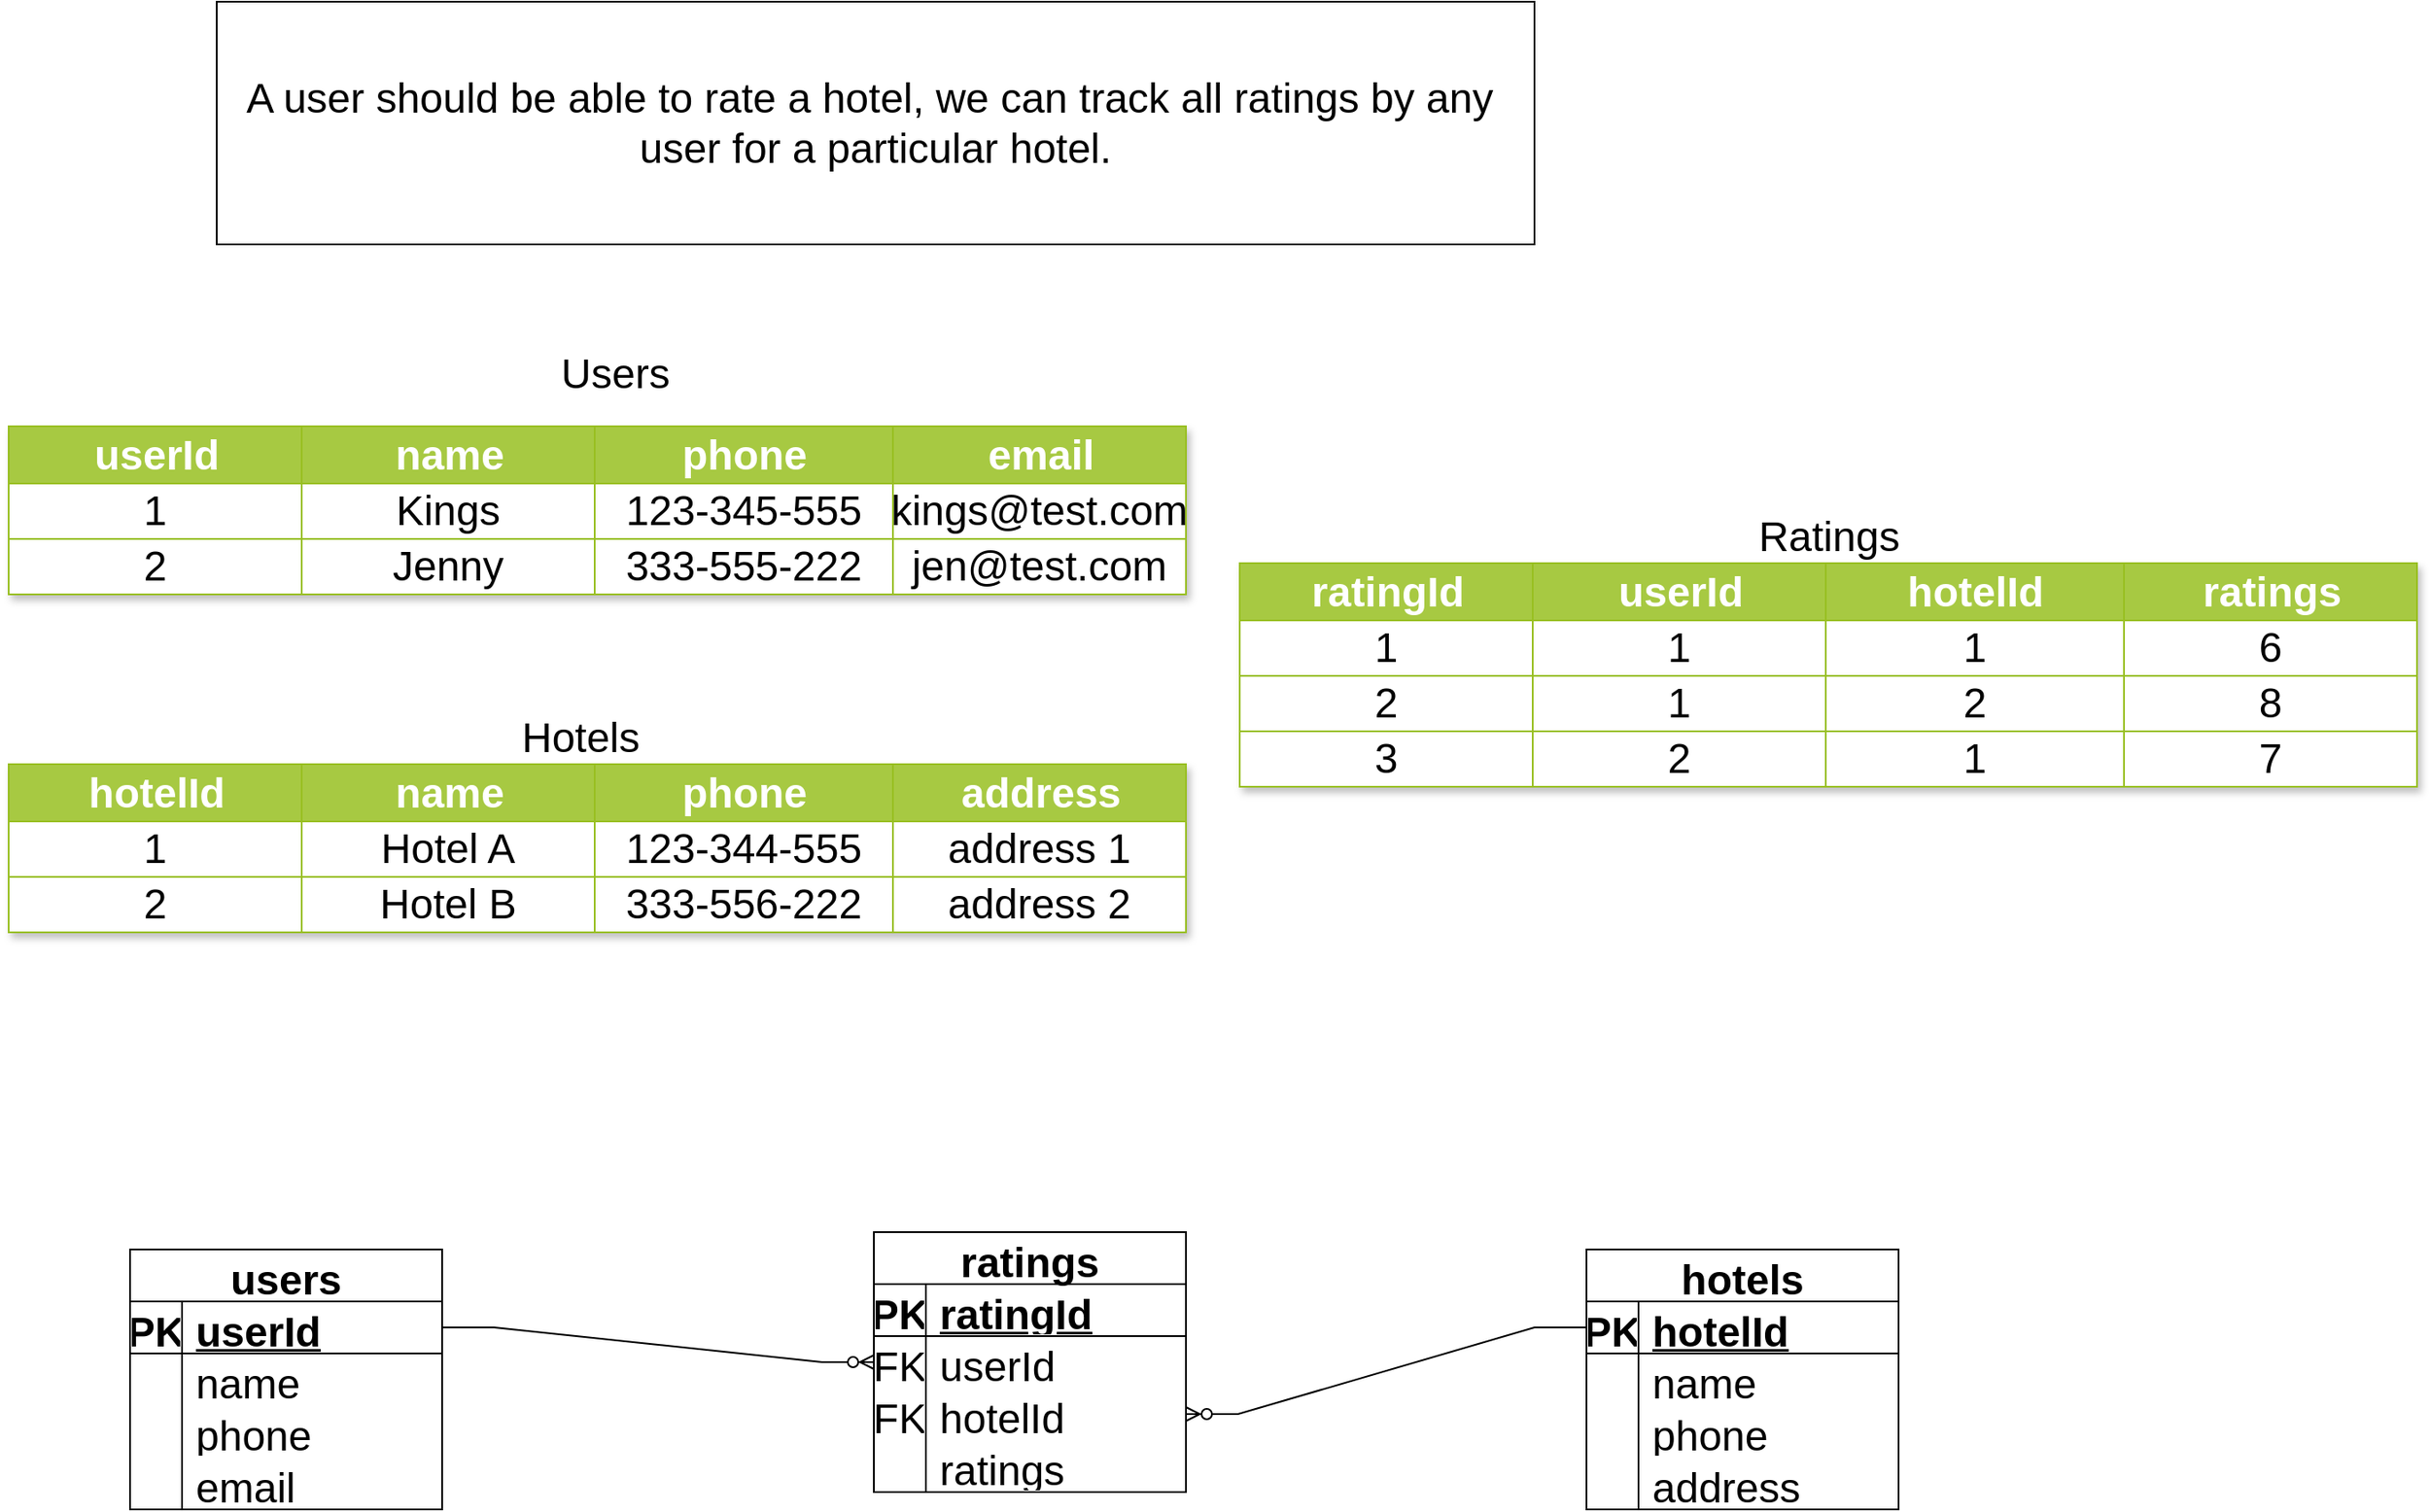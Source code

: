 <mxfile version="20.5.3" type="github"><diagram id="t8dfXJ8BpF-kWlvafrcZ" name="Page-1"><mxGraphModel dx="1392" dy="732" grid="1" gridSize="10" guides="1" tooltips="1" connect="1" arrows="1" fold="1" page="1" pageScale="1" pageWidth="1169" pageHeight="827" math="0" shadow="0"><root><mxCell id="0"/><mxCell id="1" parent="0"/><mxCell id="gDm5QtS17KS8WEIHHFwj-182" value="&lt;div&gt;A user should be able to rate a hotel, we can track all ratings by any&amp;nbsp;&lt;/div&gt;&lt;div&gt;user for a particular hotel.&lt;/div&gt;" style="rounded=0;whiteSpace=wrap;html=1;fontSize=24;" vertex="1" parent="1"><mxGeometry x="240" y="40" width="760" height="140" as="geometry"/></mxCell><mxCell id="gDm5QtS17KS8WEIHHFwj-183" value="Assets" style="childLayout=tableLayout;recursiveResize=0;strokeColor=#98bf21;fillColor=#A7C942;shadow=1;fontSize=24;" vertex="1" parent="1"><mxGeometry x="120" y="285" width="679" height="97" as="geometry"/></mxCell><mxCell id="gDm5QtS17KS8WEIHHFwj-184" style="shape=tableRow;horizontal=0;startSize=0;swimlaneHead=0;swimlaneBody=0;top=0;left=0;bottom=0;right=0;dropTarget=0;collapsible=0;recursiveResize=0;expand=0;fontStyle=0;strokeColor=inherit;fillColor=#ffffff;fontSize=24;" vertex="1" parent="gDm5QtS17KS8WEIHHFwj-183"><mxGeometry width="679" height="33" as="geometry"/></mxCell><mxCell id="gDm5QtS17KS8WEIHHFwj-227" value="userId" style="connectable=0;recursiveResize=0;strokeColor=inherit;fillColor=#A7C942;align=center;fontStyle=1;fontColor=#FFFFFF;html=1;fontSize=24;" vertex="1" parent="gDm5QtS17KS8WEIHHFwj-184"><mxGeometry width="169" height="33" as="geometry"><mxRectangle width="169" height="33" as="alternateBounds"/></mxGeometry></mxCell><mxCell id="gDm5QtS17KS8WEIHHFwj-185" value="name" style="connectable=0;recursiveResize=0;strokeColor=inherit;fillColor=#A7C942;align=center;fontStyle=1;fontColor=#FFFFFF;html=1;fontSize=24;" vertex="1" parent="gDm5QtS17KS8WEIHHFwj-184"><mxGeometry x="169" width="169" height="33" as="geometry"><mxRectangle width="169" height="33" as="alternateBounds"/></mxGeometry></mxCell><mxCell id="gDm5QtS17KS8WEIHHFwj-186" value="phone" style="connectable=0;recursiveResize=0;strokeColor=inherit;fillColor=#A7C942;align=center;fontStyle=1;fontColor=#FFFFFF;html=1;fontSize=24;" vertex="1" parent="gDm5QtS17KS8WEIHHFwj-184"><mxGeometry x="338" width="172" height="33" as="geometry"><mxRectangle width="172" height="33" as="alternateBounds"/></mxGeometry></mxCell><mxCell id="gDm5QtS17KS8WEIHHFwj-187" value="email" style="connectable=0;recursiveResize=0;strokeColor=inherit;fillColor=#A7C942;align=center;fontStyle=1;fontColor=#FFFFFF;html=1;fontSize=24;" vertex="1" parent="gDm5QtS17KS8WEIHHFwj-184"><mxGeometry x="510" width="169" height="33" as="geometry"><mxRectangle width="169" height="33" as="alternateBounds"/></mxGeometry></mxCell><mxCell id="gDm5QtS17KS8WEIHHFwj-188" value="" style="shape=tableRow;horizontal=0;startSize=0;swimlaneHead=0;swimlaneBody=0;top=0;left=0;bottom=0;right=0;dropTarget=0;collapsible=0;recursiveResize=0;expand=0;fontStyle=0;strokeColor=inherit;fillColor=#ffffff;fontSize=24;" vertex="1" parent="gDm5QtS17KS8WEIHHFwj-183"><mxGeometry y="33" width="679" height="32" as="geometry"/></mxCell><mxCell id="gDm5QtS17KS8WEIHHFwj-228" value="1" style="connectable=0;recursiveResize=0;strokeColor=inherit;fillColor=inherit;align=center;whiteSpace=wrap;html=1;fontSize=24;" vertex="1" parent="gDm5QtS17KS8WEIHHFwj-188"><mxGeometry width="169" height="32" as="geometry"><mxRectangle width="169" height="32" as="alternateBounds"/></mxGeometry></mxCell><mxCell id="gDm5QtS17KS8WEIHHFwj-189" value="Kings" style="connectable=0;recursiveResize=0;strokeColor=inherit;fillColor=inherit;align=center;whiteSpace=wrap;html=1;fontSize=24;" vertex="1" parent="gDm5QtS17KS8WEIHHFwj-188"><mxGeometry x="169" width="169" height="32" as="geometry"><mxRectangle width="169" height="32" as="alternateBounds"/></mxGeometry></mxCell><mxCell id="gDm5QtS17KS8WEIHHFwj-190" value="123-345-555" style="connectable=0;recursiveResize=0;strokeColor=inherit;fillColor=inherit;align=center;whiteSpace=wrap;html=1;fontSize=24;" vertex="1" parent="gDm5QtS17KS8WEIHHFwj-188"><mxGeometry x="338" width="172" height="32" as="geometry"><mxRectangle width="172" height="32" as="alternateBounds"/></mxGeometry></mxCell><mxCell id="gDm5QtS17KS8WEIHHFwj-191" value="kings@test.com" style="connectable=0;recursiveResize=0;strokeColor=inherit;fillColor=inherit;align=center;whiteSpace=wrap;html=1;fontSize=24;" vertex="1" parent="gDm5QtS17KS8WEIHHFwj-188"><mxGeometry x="510" width="169" height="32" as="geometry"><mxRectangle width="169" height="32" as="alternateBounds"/></mxGeometry></mxCell><mxCell id="gDm5QtS17KS8WEIHHFwj-229" style="shape=tableRow;horizontal=0;startSize=0;swimlaneHead=0;swimlaneBody=0;top=0;left=0;bottom=0;right=0;dropTarget=0;collapsible=0;recursiveResize=0;expand=0;fontStyle=0;strokeColor=inherit;fillColor=#ffffff;fontSize=24;" vertex="1" parent="gDm5QtS17KS8WEIHHFwj-183"><mxGeometry y="65" width="679" height="32" as="geometry"/></mxCell><mxCell id="gDm5QtS17KS8WEIHHFwj-230" value="2" style="connectable=0;recursiveResize=0;strokeColor=inherit;fillColor=inherit;align=center;whiteSpace=wrap;html=1;fontSize=24;" vertex="1" parent="gDm5QtS17KS8WEIHHFwj-229"><mxGeometry width="169" height="32" as="geometry"><mxRectangle width="169" height="32" as="alternateBounds"/></mxGeometry></mxCell><mxCell id="gDm5QtS17KS8WEIHHFwj-231" value="Jenny" style="connectable=0;recursiveResize=0;strokeColor=inherit;fillColor=inherit;align=center;whiteSpace=wrap;html=1;fontSize=24;" vertex="1" parent="gDm5QtS17KS8WEIHHFwj-229"><mxGeometry x="169" width="169" height="32" as="geometry"><mxRectangle width="169" height="32" as="alternateBounds"/></mxGeometry></mxCell><mxCell id="gDm5QtS17KS8WEIHHFwj-232" value="333-555-222" style="connectable=0;recursiveResize=0;strokeColor=inherit;fillColor=inherit;align=center;whiteSpace=wrap;html=1;fontSize=24;" vertex="1" parent="gDm5QtS17KS8WEIHHFwj-229"><mxGeometry x="338" width="172" height="32" as="geometry"><mxRectangle width="172" height="32" as="alternateBounds"/></mxGeometry></mxCell><mxCell id="gDm5QtS17KS8WEIHHFwj-233" value="jen@test.com" style="connectable=0;recursiveResize=0;strokeColor=inherit;fillColor=inherit;align=center;whiteSpace=wrap;html=1;fontSize=24;" vertex="1" parent="gDm5QtS17KS8WEIHHFwj-229"><mxGeometry x="510" width="169" height="32" as="geometry"><mxRectangle width="169" height="32" as="alternateBounds"/></mxGeometry></mxCell><mxCell id="gDm5QtS17KS8WEIHHFwj-226" value="Users" style="text;html=1;strokeColor=none;fillColor=none;align=center;verticalAlign=middle;whiteSpace=wrap;rounded=0;fontSize=24;" vertex="1" parent="1"><mxGeometry x="440" y="240" width="60" height="30" as="geometry"/></mxCell><mxCell id="gDm5QtS17KS8WEIHHFwj-234" value="Assets" style="childLayout=tableLayout;recursiveResize=0;strokeColor=#98bf21;fillColor=#A7C942;shadow=1;fontSize=24;" vertex="1" parent="1"><mxGeometry x="120" y="480" width="679" height="97" as="geometry"/></mxCell><mxCell id="gDm5QtS17KS8WEIHHFwj-235" style="shape=tableRow;horizontal=0;startSize=0;swimlaneHead=0;swimlaneBody=0;top=0;left=0;bottom=0;right=0;dropTarget=0;collapsible=0;recursiveResize=0;expand=0;fontStyle=0;strokeColor=inherit;fillColor=#ffffff;fontSize=24;" vertex="1" parent="gDm5QtS17KS8WEIHHFwj-234"><mxGeometry width="679" height="33" as="geometry"/></mxCell><mxCell id="gDm5QtS17KS8WEIHHFwj-236" value="hotelId" style="connectable=0;recursiveResize=0;strokeColor=inherit;fillColor=#A7C942;align=center;fontStyle=1;fontColor=#FFFFFF;html=1;fontSize=24;" vertex="1" parent="gDm5QtS17KS8WEIHHFwj-235"><mxGeometry width="169" height="33" as="geometry"><mxRectangle width="169" height="33" as="alternateBounds"/></mxGeometry></mxCell><mxCell id="gDm5QtS17KS8WEIHHFwj-237" value="name" style="connectable=0;recursiveResize=0;strokeColor=inherit;fillColor=#A7C942;align=center;fontStyle=1;fontColor=#FFFFFF;html=1;fontSize=24;" vertex="1" parent="gDm5QtS17KS8WEIHHFwj-235"><mxGeometry x="169" width="169" height="33" as="geometry"><mxRectangle width="169" height="33" as="alternateBounds"/></mxGeometry></mxCell><mxCell id="gDm5QtS17KS8WEIHHFwj-238" value="phone" style="connectable=0;recursiveResize=0;strokeColor=inherit;fillColor=#A7C942;align=center;fontStyle=1;fontColor=#FFFFFF;html=1;fontSize=24;" vertex="1" parent="gDm5QtS17KS8WEIHHFwj-235"><mxGeometry x="338" width="172" height="33" as="geometry"><mxRectangle width="172" height="33" as="alternateBounds"/></mxGeometry></mxCell><mxCell id="gDm5QtS17KS8WEIHHFwj-239" value="address" style="connectable=0;recursiveResize=0;strokeColor=inherit;fillColor=#A7C942;align=center;fontStyle=1;fontColor=#FFFFFF;html=1;fontSize=24;" vertex="1" parent="gDm5QtS17KS8WEIHHFwj-235"><mxGeometry x="510" width="169" height="33" as="geometry"><mxRectangle width="169" height="33" as="alternateBounds"/></mxGeometry></mxCell><mxCell id="gDm5QtS17KS8WEIHHFwj-240" value="" style="shape=tableRow;horizontal=0;startSize=0;swimlaneHead=0;swimlaneBody=0;top=0;left=0;bottom=0;right=0;dropTarget=0;collapsible=0;recursiveResize=0;expand=0;fontStyle=0;strokeColor=inherit;fillColor=#ffffff;fontSize=24;" vertex="1" parent="gDm5QtS17KS8WEIHHFwj-234"><mxGeometry y="33" width="679" height="32" as="geometry"/></mxCell><mxCell id="gDm5QtS17KS8WEIHHFwj-241" value="1" style="connectable=0;recursiveResize=0;strokeColor=inherit;fillColor=inherit;align=center;whiteSpace=wrap;html=1;fontSize=24;" vertex="1" parent="gDm5QtS17KS8WEIHHFwj-240"><mxGeometry width="169" height="32" as="geometry"><mxRectangle width="169" height="32" as="alternateBounds"/></mxGeometry></mxCell><mxCell id="gDm5QtS17KS8WEIHHFwj-242" value="Hotel A" style="connectable=0;recursiveResize=0;strokeColor=inherit;fillColor=inherit;align=center;whiteSpace=wrap;html=1;fontSize=24;" vertex="1" parent="gDm5QtS17KS8WEIHHFwj-240"><mxGeometry x="169" width="169" height="32" as="geometry"><mxRectangle width="169" height="32" as="alternateBounds"/></mxGeometry></mxCell><mxCell id="gDm5QtS17KS8WEIHHFwj-243" value="123-344-555" style="connectable=0;recursiveResize=0;strokeColor=inherit;fillColor=inherit;align=center;whiteSpace=wrap;html=1;fontSize=24;" vertex="1" parent="gDm5QtS17KS8WEIHHFwj-240"><mxGeometry x="338" width="172" height="32" as="geometry"><mxRectangle width="172" height="32" as="alternateBounds"/></mxGeometry></mxCell><mxCell id="gDm5QtS17KS8WEIHHFwj-244" value="address 1" style="connectable=0;recursiveResize=0;strokeColor=inherit;fillColor=inherit;align=center;whiteSpace=wrap;html=1;fontSize=24;" vertex="1" parent="gDm5QtS17KS8WEIHHFwj-240"><mxGeometry x="510" width="169" height="32" as="geometry"><mxRectangle width="169" height="32" as="alternateBounds"/></mxGeometry></mxCell><mxCell id="gDm5QtS17KS8WEIHHFwj-245" style="shape=tableRow;horizontal=0;startSize=0;swimlaneHead=0;swimlaneBody=0;top=0;left=0;bottom=0;right=0;dropTarget=0;collapsible=0;recursiveResize=0;expand=0;fontStyle=0;strokeColor=inherit;fillColor=#ffffff;fontSize=24;" vertex="1" parent="gDm5QtS17KS8WEIHHFwj-234"><mxGeometry y="65" width="679" height="32" as="geometry"/></mxCell><mxCell id="gDm5QtS17KS8WEIHHFwj-246" value="2" style="connectable=0;recursiveResize=0;strokeColor=inherit;fillColor=inherit;align=center;whiteSpace=wrap;html=1;fontSize=24;" vertex="1" parent="gDm5QtS17KS8WEIHHFwj-245"><mxGeometry width="169" height="32" as="geometry"><mxRectangle width="169" height="32" as="alternateBounds"/></mxGeometry></mxCell><mxCell id="gDm5QtS17KS8WEIHHFwj-247" value="Hotel B" style="connectable=0;recursiveResize=0;strokeColor=inherit;fillColor=inherit;align=center;whiteSpace=wrap;html=1;fontSize=24;" vertex="1" parent="gDm5QtS17KS8WEIHHFwj-245"><mxGeometry x="169" width="169" height="32" as="geometry"><mxRectangle width="169" height="32" as="alternateBounds"/></mxGeometry></mxCell><mxCell id="gDm5QtS17KS8WEIHHFwj-248" value="333-556-222" style="connectable=0;recursiveResize=0;strokeColor=inherit;fillColor=inherit;align=center;whiteSpace=wrap;html=1;fontSize=24;" vertex="1" parent="gDm5QtS17KS8WEIHHFwj-245"><mxGeometry x="338" width="172" height="32" as="geometry"><mxRectangle width="172" height="32" as="alternateBounds"/></mxGeometry></mxCell><mxCell id="gDm5QtS17KS8WEIHHFwj-249" value="address 2" style="connectable=0;recursiveResize=0;strokeColor=inherit;fillColor=inherit;align=center;whiteSpace=wrap;html=1;fontSize=24;" vertex="1" parent="gDm5QtS17KS8WEIHHFwj-245"><mxGeometry x="510" width="169" height="32" as="geometry"><mxRectangle width="169" height="32" as="alternateBounds"/></mxGeometry></mxCell><mxCell id="gDm5QtS17KS8WEIHHFwj-250" value="Hotels" style="text;html=1;strokeColor=none;fillColor=none;align=center;verticalAlign=middle;whiteSpace=wrap;rounded=0;fontSize=24;" vertex="1" parent="1"><mxGeometry x="420" y="450" width="60" height="30" as="geometry"/></mxCell><mxCell id="gDm5QtS17KS8WEIHHFwj-251" value="Assets" style="childLayout=tableLayout;recursiveResize=0;strokeColor=#98bf21;fillColor=#A7C942;shadow=1;fontSize=24;" vertex="1" parent="1"><mxGeometry x="830" y="364" width="679" height="129" as="geometry"/></mxCell><mxCell id="gDm5QtS17KS8WEIHHFwj-252" style="shape=tableRow;horizontal=0;startSize=0;swimlaneHead=0;swimlaneBody=0;top=0;left=0;bottom=0;right=0;dropTarget=0;collapsible=0;recursiveResize=0;expand=0;fontStyle=0;strokeColor=inherit;fillColor=#ffffff;fontSize=24;" vertex="1" parent="gDm5QtS17KS8WEIHHFwj-251"><mxGeometry width="679" height="33" as="geometry"/></mxCell><mxCell id="gDm5QtS17KS8WEIHHFwj-253" value="ratingId" style="connectable=0;recursiveResize=0;strokeColor=inherit;fillColor=#A7C942;align=center;fontStyle=1;fontColor=#FFFFFF;html=1;fontSize=24;" vertex="1" parent="gDm5QtS17KS8WEIHHFwj-252"><mxGeometry width="169" height="33" as="geometry"><mxRectangle width="169" height="33" as="alternateBounds"/></mxGeometry></mxCell><mxCell id="gDm5QtS17KS8WEIHHFwj-254" value="userId" style="connectable=0;recursiveResize=0;strokeColor=inherit;fillColor=#A7C942;align=center;fontStyle=1;fontColor=#FFFFFF;html=1;fontSize=24;" vertex="1" parent="gDm5QtS17KS8WEIHHFwj-252"><mxGeometry x="169" width="169" height="33" as="geometry"><mxRectangle width="169" height="33" as="alternateBounds"/></mxGeometry></mxCell><mxCell id="gDm5QtS17KS8WEIHHFwj-255" value="hotelId" style="connectable=0;recursiveResize=0;strokeColor=inherit;fillColor=#A7C942;align=center;fontStyle=1;fontColor=#FFFFFF;html=1;fontSize=24;" vertex="1" parent="gDm5QtS17KS8WEIHHFwj-252"><mxGeometry x="338" width="172" height="33" as="geometry"><mxRectangle width="172" height="33" as="alternateBounds"/></mxGeometry></mxCell><mxCell id="gDm5QtS17KS8WEIHHFwj-256" value="ratings" style="connectable=0;recursiveResize=0;strokeColor=inherit;fillColor=#A7C942;align=center;fontStyle=1;fontColor=#FFFFFF;html=1;fontSize=24;" vertex="1" parent="gDm5QtS17KS8WEIHHFwj-252"><mxGeometry x="510" width="169" height="33" as="geometry"><mxRectangle width="169" height="33" as="alternateBounds"/></mxGeometry></mxCell><mxCell id="gDm5QtS17KS8WEIHHFwj-257" value="" style="shape=tableRow;horizontal=0;startSize=0;swimlaneHead=0;swimlaneBody=0;top=0;left=0;bottom=0;right=0;dropTarget=0;collapsible=0;recursiveResize=0;expand=0;fontStyle=0;strokeColor=inherit;fillColor=#ffffff;fontSize=24;" vertex="1" parent="gDm5QtS17KS8WEIHHFwj-251"><mxGeometry y="33" width="679" height="32" as="geometry"/></mxCell><mxCell id="gDm5QtS17KS8WEIHHFwj-258" value="1" style="connectable=0;recursiveResize=0;strokeColor=inherit;fillColor=inherit;align=center;whiteSpace=wrap;html=1;fontSize=24;" vertex="1" parent="gDm5QtS17KS8WEIHHFwj-257"><mxGeometry width="169" height="32" as="geometry"><mxRectangle width="169" height="32" as="alternateBounds"/></mxGeometry></mxCell><mxCell id="gDm5QtS17KS8WEIHHFwj-259" value="1" style="connectable=0;recursiveResize=0;strokeColor=inherit;fillColor=inherit;align=center;whiteSpace=wrap;html=1;fontSize=24;" vertex="1" parent="gDm5QtS17KS8WEIHHFwj-257"><mxGeometry x="169" width="169" height="32" as="geometry"><mxRectangle width="169" height="32" as="alternateBounds"/></mxGeometry></mxCell><mxCell id="gDm5QtS17KS8WEIHHFwj-260" value="1" style="connectable=0;recursiveResize=0;strokeColor=inherit;fillColor=inherit;align=center;whiteSpace=wrap;html=1;fontSize=24;" vertex="1" parent="gDm5QtS17KS8WEIHHFwj-257"><mxGeometry x="338" width="172" height="32" as="geometry"><mxRectangle width="172" height="32" as="alternateBounds"/></mxGeometry></mxCell><mxCell id="gDm5QtS17KS8WEIHHFwj-261" value="6" style="connectable=0;recursiveResize=0;strokeColor=inherit;fillColor=inherit;align=center;whiteSpace=wrap;html=1;fontSize=24;" vertex="1" parent="gDm5QtS17KS8WEIHHFwj-257"><mxGeometry x="510" width="169" height="32" as="geometry"><mxRectangle width="169" height="32" as="alternateBounds"/></mxGeometry></mxCell><mxCell id="gDm5QtS17KS8WEIHHFwj-262" style="shape=tableRow;horizontal=0;startSize=0;swimlaneHead=0;swimlaneBody=0;top=0;left=0;bottom=0;right=0;dropTarget=0;collapsible=0;recursiveResize=0;expand=0;fontStyle=0;strokeColor=inherit;fillColor=#ffffff;fontSize=24;" vertex="1" parent="gDm5QtS17KS8WEIHHFwj-251"><mxGeometry y="65" width="679" height="32" as="geometry"/></mxCell><mxCell id="gDm5QtS17KS8WEIHHFwj-263" value="2" style="connectable=0;recursiveResize=0;strokeColor=inherit;fillColor=inherit;align=center;whiteSpace=wrap;html=1;fontSize=24;" vertex="1" parent="gDm5QtS17KS8WEIHHFwj-262"><mxGeometry width="169" height="32" as="geometry"><mxRectangle width="169" height="32" as="alternateBounds"/></mxGeometry></mxCell><mxCell id="gDm5QtS17KS8WEIHHFwj-264" value="1" style="connectable=0;recursiveResize=0;strokeColor=inherit;fillColor=inherit;align=center;whiteSpace=wrap;html=1;fontSize=24;" vertex="1" parent="gDm5QtS17KS8WEIHHFwj-262"><mxGeometry x="169" width="169" height="32" as="geometry"><mxRectangle width="169" height="32" as="alternateBounds"/></mxGeometry></mxCell><mxCell id="gDm5QtS17KS8WEIHHFwj-265" value="2" style="connectable=0;recursiveResize=0;strokeColor=inherit;fillColor=inherit;align=center;whiteSpace=wrap;html=1;fontSize=24;" vertex="1" parent="gDm5QtS17KS8WEIHHFwj-262"><mxGeometry x="338" width="172" height="32" as="geometry"><mxRectangle width="172" height="32" as="alternateBounds"/></mxGeometry></mxCell><mxCell id="gDm5QtS17KS8WEIHHFwj-266" value="8" style="connectable=0;recursiveResize=0;strokeColor=inherit;fillColor=inherit;align=center;whiteSpace=wrap;html=1;fontSize=24;" vertex="1" parent="gDm5QtS17KS8WEIHHFwj-262"><mxGeometry x="510" width="169" height="32" as="geometry"><mxRectangle width="169" height="32" as="alternateBounds"/></mxGeometry></mxCell><mxCell id="gDm5QtS17KS8WEIHHFwj-268" style="shape=tableRow;horizontal=0;startSize=0;swimlaneHead=0;swimlaneBody=0;top=0;left=0;bottom=0;right=0;dropTarget=0;collapsible=0;recursiveResize=0;expand=0;fontStyle=0;strokeColor=inherit;fillColor=#ffffff;fontSize=24;" vertex="1" parent="gDm5QtS17KS8WEIHHFwj-251"><mxGeometry y="97" width="679" height="32" as="geometry"/></mxCell><mxCell id="gDm5QtS17KS8WEIHHFwj-269" value="3" style="connectable=0;recursiveResize=0;strokeColor=inherit;fillColor=inherit;align=center;whiteSpace=wrap;html=1;fontSize=24;" vertex="1" parent="gDm5QtS17KS8WEIHHFwj-268"><mxGeometry width="169" height="32" as="geometry"><mxRectangle width="169" height="32" as="alternateBounds"/></mxGeometry></mxCell><mxCell id="gDm5QtS17KS8WEIHHFwj-270" value="2" style="connectable=0;recursiveResize=0;strokeColor=inherit;fillColor=inherit;align=center;whiteSpace=wrap;html=1;fontSize=24;" vertex="1" parent="gDm5QtS17KS8WEIHHFwj-268"><mxGeometry x="169" width="169" height="32" as="geometry"><mxRectangle width="169" height="32" as="alternateBounds"/></mxGeometry></mxCell><mxCell id="gDm5QtS17KS8WEIHHFwj-271" value="1" style="connectable=0;recursiveResize=0;strokeColor=inherit;fillColor=inherit;align=center;whiteSpace=wrap;html=1;fontSize=24;" vertex="1" parent="gDm5QtS17KS8WEIHHFwj-268"><mxGeometry x="338" width="172" height="32" as="geometry"><mxRectangle width="172" height="32" as="alternateBounds"/></mxGeometry></mxCell><mxCell id="gDm5QtS17KS8WEIHHFwj-272" value="7" style="connectable=0;recursiveResize=0;strokeColor=inherit;fillColor=inherit;align=center;whiteSpace=wrap;html=1;fontSize=24;" vertex="1" parent="gDm5QtS17KS8WEIHHFwj-268"><mxGeometry x="510" width="169" height="32" as="geometry"><mxRectangle width="169" height="32" as="alternateBounds"/></mxGeometry></mxCell><mxCell id="gDm5QtS17KS8WEIHHFwj-267" value="Ratings" style="text;html=1;strokeColor=none;fillColor=none;align=center;verticalAlign=middle;whiteSpace=wrap;rounded=0;fontSize=24;" vertex="1" parent="1"><mxGeometry x="1139.5" y="334" width="60" height="30" as="geometry"/></mxCell><mxCell id="gDm5QtS17KS8WEIHHFwj-273" value="users" style="shape=table;startSize=30;container=1;collapsible=1;childLayout=tableLayout;fixedRows=1;rowLines=0;fontStyle=1;align=center;resizeLast=1;fontSize=24;" vertex="1" parent="1"><mxGeometry x="190" y="760" width="180" height="150" as="geometry"/></mxCell><mxCell id="gDm5QtS17KS8WEIHHFwj-274" value="" style="shape=tableRow;horizontal=0;startSize=0;swimlaneHead=0;swimlaneBody=0;fillColor=none;collapsible=0;dropTarget=0;points=[[0,0.5],[1,0.5]];portConstraint=eastwest;top=0;left=0;right=0;bottom=1;fontSize=24;" vertex="1" parent="gDm5QtS17KS8WEIHHFwj-273"><mxGeometry y="30" width="180" height="30" as="geometry"/></mxCell><mxCell id="gDm5QtS17KS8WEIHHFwj-275" value="PK" style="shape=partialRectangle;connectable=0;fillColor=none;top=0;left=0;bottom=0;right=0;fontStyle=1;overflow=hidden;fontSize=24;" vertex="1" parent="gDm5QtS17KS8WEIHHFwj-274"><mxGeometry width="30" height="30" as="geometry"><mxRectangle width="30" height="30" as="alternateBounds"/></mxGeometry></mxCell><mxCell id="gDm5QtS17KS8WEIHHFwj-276" value="userId" style="shape=partialRectangle;connectable=0;fillColor=none;top=0;left=0;bottom=0;right=0;align=left;spacingLeft=6;fontStyle=5;overflow=hidden;fontSize=24;" vertex="1" parent="gDm5QtS17KS8WEIHHFwj-274"><mxGeometry x="30" width="150" height="30" as="geometry"><mxRectangle width="150" height="30" as="alternateBounds"/></mxGeometry></mxCell><mxCell id="gDm5QtS17KS8WEIHHFwj-277" value="" style="shape=tableRow;horizontal=0;startSize=0;swimlaneHead=0;swimlaneBody=0;fillColor=none;collapsible=0;dropTarget=0;points=[[0,0.5],[1,0.5]];portConstraint=eastwest;top=0;left=0;right=0;bottom=0;fontSize=24;" vertex="1" parent="gDm5QtS17KS8WEIHHFwj-273"><mxGeometry y="60" width="180" height="30" as="geometry"/></mxCell><mxCell id="gDm5QtS17KS8WEIHHFwj-278" value="" style="shape=partialRectangle;connectable=0;fillColor=none;top=0;left=0;bottom=0;right=0;editable=1;overflow=hidden;fontSize=24;" vertex="1" parent="gDm5QtS17KS8WEIHHFwj-277"><mxGeometry width="30" height="30" as="geometry"><mxRectangle width="30" height="30" as="alternateBounds"/></mxGeometry></mxCell><mxCell id="gDm5QtS17KS8WEIHHFwj-279" value="name" style="shape=partialRectangle;connectable=0;fillColor=none;top=0;left=0;bottom=0;right=0;align=left;spacingLeft=6;overflow=hidden;fontSize=24;" vertex="1" parent="gDm5QtS17KS8WEIHHFwj-277"><mxGeometry x="30" width="150" height="30" as="geometry"><mxRectangle width="150" height="30" as="alternateBounds"/></mxGeometry></mxCell><mxCell id="gDm5QtS17KS8WEIHHFwj-280" value="" style="shape=tableRow;horizontal=0;startSize=0;swimlaneHead=0;swimlaneBody=0;fillColor=none;collapsible=0;dropTarget=0;points=[[0,0.5],[1,0.5]];portConstraint=eastwest;top=0;left=0;right=0;bottom=0;fontSize=24;" vertex="1" parent="gDm5QtS17KS8WEIHHFwj-273"><mxGeometry y="90" width="180" height="30" as="geometry"/></mxCell><mxCell id="gDm5QtS17KS8WEIHHFwj-281" value="" style="shape=partialRectangle;connectable=0;fillColor=none;top=0;left=0;bottom=0;right=0;editable=1;overflow=hidden;fontSize=24;" vertex="1" parent="gDm5QtS17KS8WEIHHFwj-280"><mxGeometry width="30" height="30" as="geometry"><mxRectangle width="30" height="30" as="alternateBounds"/></mxGeometry></mxCell><mxCell id="gDm5QtS17KS8WEIHHFwj-282" value="phone" style="shape=partialRectangle;connectable=0;fillColor=none;top=0;left=0;bottom=0;right=0;align=left;spacingLeft=6;overflow=hidden;fontSize=24;" vertex="1" parent="gDm5QtS17KS8WEIHHFwj-280"><mxGeometry x="30" width="150" height="30" as="geometry"><mxRectangle width="150" height="30" as="alternateBounds"/></mxGeometry></mxCell><mxCell id="gDm5QtS17KS8WEIHHFwj-283" value="" style="shape=tableRow;horizontal=0;startSize=0;swimlaneHead=0;swimlaneBody=0;fillColor=none;collapsible=0;dropTarget=0;points=[[0,0.5],[1,0.5]];portConstraint=eastwest;top=0;left=0;right=0;bottom=0;fontSize=24;" vertex="1" parent="gDm5QtS17KS8WEIHHFwj-273"><mxGeometry y="120" width="180" height="30" as="geometry"/></mxCell><mxCell id="gDm5QtS17KS8WEIHHFwj-284" value="" style="shape=partialRectangle;connectable=0;fillColor=none;top=0;left=0;bottom=0;right=0;editable=1;overflow=hidden;fontSize=24;" vertex="1" parent="gDm5QtS17KS8WEIHHFwj-283"><mxGeometry width="30" height="30" as="geometry"><mxRectangle width="30" height="30" as="alternateBounds"/></mxGeometry></mxCell><mxCell id="gDm5QtS17KS8WEIHHFwj-285" value="email" style="shape=partialRectangle;connectable=0;fillColor=none;top=0;left=0;bottom=0;right=0;align=left;spacingLeft=6;overflow=hidden;fontSize=24;" vertex="1" parent="gDm5QtS17KS8WEIHHFwj-283"><mxGeometry x="30" width="150" height="30" as="geometry"><mxRectangle width="150" height="30" as="alternateBounds"/></mxGeometry></mxCell><mxCell id="gDm5QtS17KS8WEIHHFwj-286" value="hotels" style="shape=table;startSize=30;container=1;collapsible=1;childLayout=tableLayout;fixedRows=1;rowLines=0;fontStyle=1;align=center;resizeLast=1;fontSize=24;" vertex="1" parent="1"><mxGeometry x="1030" y="760" width="180" height="150" as="geometry"/></mxCell><mxCell id="gDm5QtS17KS8WEIHHFwj-287" value="" style="shape=tableRow;horizontal=0;startSize=0;swimlaneHead=0;swimlaneBody=0;fillColor=none;collapsible=0;dropTarget=0;points=[[0,0.5],[1,0.5]];portConstraint=eastwest;top=0;left=0;right=0;bottom=1;fontSize=24;" vertex="1" parent="gDm5QtS17KS8WEIHHFwj-286"><mxGeometry y="30" width="180" height="30" as="geometry"/></mxCell><mxCell id="gDm5QtS17KS8WEIHHFwj-288" value="PK" style="shape=partialRectangle;connectable=0;fillColor=none;top=0;left=0;bottom=0;right=0;fontStyle=1;overflow=hidden;fontSize=24;" vertex="1" parent="gDm5QtS17KS8WEIHHFwj-287"><mxGeometry width="30" height="30" as="geometry"><mxRectangle width="30" height="30" as="alternateBounds"/></mxGeometry></mxCell><mxCell id="gDm5QtS17KS8WEIHHFwj-289" value="hotelId" style="shape=partialRectangle;connectable=0;fillColor=none;top=0;left=0;bottom=0;right=0;align=left;spacingLeft=6;fontStyle=5;overflow=hidden;fontSize=24;" vertex="1" parent="gDm5QtS17KS8WEIHHFwj-287"><mxGeometry x="30" width="150" height="30" as="geometry"><mxRectangle width="150" height="30" as="alternateBounds"/></mxGeometry></mxCell><mxCell id="gDm5QtS17KS8WEIHHFwj-290" value="" style="shape=tableRow;horizontal=0;startSize=0;swimlaneHead=0;swimlaneBody=0;fillColor=none;collapsible=0;dropTarget=0;points=[[0,0.5],[1,0.5]];portConstraint=eastwest;top=0;left=0;right=0;bottom=0;fontSize=24;" vertex="1" parent="gDm5QtS17KS8WEIHHFwj-286"><mxGeometry y="60" width="180" height="30" as="geometry"/></mxCell><mxCell id="gDm5QtS17KS8WEIHHFwj-291" value="" style="shape=partialRectangle;connectable=0;fillColor=none;top=0;left=0;bottom=0;right=0;editable=1;overflow=hidden;fontSize=24;" vertex="1" parent="gDm5QtS17KS8WEIHHFwj-290"><mxGeometry width="30" height="30" as="geometry"><mxRectangle width="30" height="30" as="alternateBounds"/></mxGeometry></mxCell><mxCell id="gDm5QtS17KS8WEIHHFwj-292" value="name" style="shape=partialRectangle;connectable=0;fillColor=none;top=0;left=0;bottom=0;right=0;align=left;spacingLeft=6;overflow=hidden;fontSize=24;" vertex="1" parent="gDm5QtS17KS8WEIHHFwj-290"><mxGeometry x="30" width="150" height="30" as="geometry"><mxRectangle width="150" height="30" as="alternateBounds"/></mxGeometry></mxCell><mxCell id="gDm5QtS17KS8WEIHHFwj-293" value="" style="shape=tableRow;horizontal=0;startSize=0;swimlaneHead=0;swimlaneBody=0;fillColor=none;collapsible=0;dropTarget=0;points=[[0,0.5],[1,0.5]];portConstraint=eastwest;top=0;left=0;right=0;bottom=0;fontSize=24;" vertex="1" parent="gDm5QtS17KS8WEIHHFwj-286"><mxGeometry y="90" width="180" height="30" as="geometry"/></mxCell><mxCell id="gDm5QtS17KS8WEIHHFwj-294" value="" style="shape=partialRectangle;connectable=0;fillColor=none;top=0;left=0;bottom=0;right=0;editable=1;overflow=hidden;fontSize=24;" vertex="1" parent="gDm5QtS17KS8WEIHHFwj-293"><mxGeometry width="30" height="30" as="geometry"><mxRectangle width="30" height="30" as="alternateBounds"/></mxGeometry></mxCell><mxCell id="gDm5QtS17KS8WEIHHFwj-295" value="phone" style="shape=partialRectangle;connectable=0;fillColor=none;top=0;left=0;bottom=0;right=0;align=left;spacingLeft=6;overflow=hidden;fontSize=24;" vertex="1" parent="gDm5QtS17KS8WEIHHFwj-293"><mxGeometry x="30" width="150" height="30" as="geometry"><mxRectangle width="150" height="30" as="alternateBounds"/></mxGeometry></mxCell><mxCell id="gDm5QtS17KS8WEIHHFwj-296" value="" style="shape=tableRow;horizontal=0;startSize=0;swimlaneHead=0;swimlaneBody=0;fillColor=none;collapsible=0;dropTarget=0;points=[[0,0.5],[1,0.5]];portConstraint=eastwest;top=0;left=0;right=0;bottom=0;fontSize=24;" vertex="1" parent="gDm5QtS17KS8WEIHHFwj-286"><mxGeometry y="120" width="180" height="30" as="geometry"/></mxCell><mxCell id="gDm5QtS17KS8WEIHHFwj-297" value="" style="shape=partialRectangle;connectable=0;fillColor=none;top=0;left=0;bottom=0;right=0;editable=1;overflow=hidden;fontSize=24;" vertex="1" parent="gDm5QtS17KS8WEIHHFwj-296"><mxGeometry width="30" height="30" as="geometry"><mxRectangle width="30" height="30" as="alternateBounds"/></mxGeometry></mxCell><mxCell id="gDm5QtS17KS8WEIHHFwj-298" value="address" style="shape=partialRectangle;connectable=0;fillColor=none;top=0;left=0;bottom=0;right=0;align=left;spacingLeft=6;overflow=hidden;fontSize=24;" vertex="1" parent="gDm5QtS17KS8WEIHHFwj-296"><mxGeometry x="30" width="150" height="30" as="geometry"><mxRectangle width="150" height="30" as="alternateBounds"/></mxGeometry></mxCell><mxCell id="gDm5QtS17KS8WEIHHFwj-299" value="ratings" style="shape=table;startSize=30;container=1;collapsible=1;childLayout=tableLayout;fixedRows=1;rowLines=0;fontStyle=1;align=center;resizeLast=1;fontSize=24;" vertex="1" parent="1"><mxGeometry x="619" y="750" width="180" height="150" as="geometry"/></mxCell><mxCell id="gDm5QtS17KS8WEIHHFwj-300" value="" style="shape=tableRow;horizontal=0;startSize=0;swimlaneHead=0;swimlaneBody=0;fillColor=none;collapsible=0;dropTarget=0;points=[[0,0.5],[1,0.5]];portConstraint=eastwest;top=0;left=0;right=0;bottom=1;fontSize=24;" vertex="1" parent="gDm5QtS17KS8WEIHHFwj-299"><mxGeometry y="30" width="180" height="30" as="geometry"/></mxCell><mxCell id="gDm5QtS17KS8WEIHHFwj-301" value="PK" style="shape=partialRectangle;connectable=0;fillColor=none;top=0;left=0;bottom=0;right=0;fontStyle=1;overflow=hidden;fontSize=24;" vertex="1" parent="gDm5QtS17KS8WEIHHFwj-300"><mxGeometry width="30" height="30" as="geometry"><mxRectangle width="30" height="30" as="alternateBounds"/></mxGeometry></mxCell><mxCell id="gDm5QtS17KS8WEIHHFwj-302" value="ratingId" style="shape=partialRectangle;connectable=0;fillColor=none;top=0;left=0;bottom=0;right=0;align=left;spacingLeft=6;fontStyle=5;overflow=hidden;fontSize=24;" vertex="1" parent="gDm5QtS17KS8WEIHHFwj-300"><mxGeometry x="30" width="150" height="30" as="geometry"><mxRectangle width="150" height="30" as="alternateBounds"/></mxGeometry></mxCell><mxCell id="gDm5QtS17KS8WEIHHFwj-303" value="" style="shape=tableRow;horizontal=0;startSize=0;swimlaneHead=0;swimlaneBody=0;fillColor=none;collapsible=0;dropTarget=0;points=[[0,0.5],[1,0.5]];portConstraint=eastwest;top=0;left=0;right=0;bottom=0;fontSize=24;" vertex="1" parent="gDm5QtS17KS8WEIHHFwj-299"><mxGeometry y="60" width="180" height="30" as="geometry"/></mxCell><mxCell id="gDm5QtS17KS8WEIHHFwj-304" value="FK" style="shape=partialRectangle;connectable=0;fillColor=none;top=0;left=0;bottom=0;right=0;editable=1;overflow=hidden;fontSize=24;" vertex="1" parent="gDm5QtS17KS8WEIHHFwj-303"><mxGeometry width="30" height="30" as="geometry"><mxRectangle width="30" height="30" as="alternateBounds"/></mxGeometry></mxCell><mxCell id="gDm5QtS17KS8WEIHHFwj-305" value="userId" style="shape=partialRectangle;connectable=0;fillColor=none;top=0;left=0;bottom=0;right=0;align=left;spacingLeft=6;overflow=hidden;fontSize=24;" vertex="1" parent="gDm5QtS17KS8WEIHHFwj-303"><mxGeometry x="30" width="150" height="30" as="geometry"><mxRectangle width="150" height="30" as="alternateBounds"/></mxGeometry></mxCell><mxCell id="gDm5QtS17KS8WEIHHFwj-306" value="" style="shape=tableRow;horizontal=0;startSize=0;swimlaneHead=0;swimlaneBody=0;fillColor=none;collapsible=0;dropTarget=0;points=[[0,0.5],[1,0.5]];portConstraint=eastwest;top=0;left=0;right=0;bottom=0;fontSize=24;" vertex="1" parent="gDm5QtS17KS8WEIHHFwj-299"><mxGeometry y="90" width="180" height="30" as="geometry"/></mxCell><mxCell id="gDm5QtS17KS8WEIHHFwj-307" value="FK" style="shape=partialRectangle;connectable=0;fillColor=none;top=0;left=0;bottom=0;right=0;editable=1;overflow=hidden;fontSize=24;" vertex="1" parent="gDm5QtS17KS8WEIHHFwj-306"><mxGeometry width="30" height="30" as="geometry"><mxRectangle width="30" height="30" as="alternateBounds"/></mxGeometry></mxCell><mxCell id="gDm5QtS17KS8WEIHHFwj-308" value="hotelId" style="shape=partialRectangle;connectable=0;fillColor=none;top=0;left=0;bottom=0;right=0;align=left;spacingLeft=6;overflow=hidden;fontSize=24;" vertex="1" parent="gDm5QtS17KS8WEIHHFwj-306"><mxGeometry x="30" width="150" height="30" as="geometry"><mxRectangle width="150" height="30" as="alternateBounds"/></mxGeometry></mxCell><mxCell id="gDm5QtS17KS8WEIHHFwj-309" value="" style="shape=tableRow;horizontal=0;startSize=0;swimlaneHead=0;swimlaneBody=0;fillColor=none;collapsible=0;dropTarget=0;points=[[0,0.5],[1,0.5]];portConstraint=eastwest;top=0;left=0;right=0;bottom=0;fontSize=24;" vertex="1" parent="gDm5QtS17KS8WEIHHFwj-299"><mxGeometry y="120" width="180" height="30" as="geometry"/></mxCell><mxCell id="gDm5QtS17KS8WEIHHFwj-310" value="" style="shape=partialRectangle;connectable=0;fillColor=none;top=0;left=0;bottom=0;right=0;editable=1;overflow=hidden;fontSize=24;" vertex="1" parent="gDm5QtS17KS8WEIHHFwj-309"><mxGeometry width="30" height="30" as="geometry"><mxRectangle width="30" height="30" as="alternateBounds"/></mxGeometry></mxCell><mxCell id="gDm5QtS17KS8WEIHHFwj-311" value="ratings" style="shape=partialRectangle;connectable=0;fillColor=none;top=0;left=0;bottom=0;right=0;align=left;spacingLeft=6;overflow=hidden;fontSize=24;" vertex="1" parent="gDm5QtS17KS8WEIHHFwj-309"><mxGeometry x="30" width="150" height="30" as="geometry"><mxRectangle width="150" height="30" as="alternateBounds"/></mxGeometry></mxCell><mxCell id="gDm5QtS17KS8WEIHHFwj-312" value="" style="edgeStyle=entityRelationEdgeStyle;fontSize=12;html=1;endArrow=ERzeroToMany;endFill=1;rounded=0;exitX=1;exitY=0.5;exitDx=0;exitDy=0;entryX=0;entryY=0.5;entryDx=0;entryDy=0;" edge="1" parent="1" source="gDm5QtS17KS8WEIHHFwj-274" target="gDm5QtS17KS8WEIHHFwj-303"><mxGeometry width="100" height="100" relative="1" as="geometry"><mxPoint x="409.5" y="820" as="sourcePoint"/><mxPoint x="509.5" y="720" as="targetPoint"/></mxGeometry></mxCell><mxCell id="gDm5QtS17KS8WEIHHFwj-313" value="" style="edgeStyle=entityRelationEdgeStyle;fontSize=12;html=1;endArrow=ERzeroToMany;endFill=1;rounded=0;exitX=0;exitY=0.5;exitDx=0;exitDy=0;entryX=1;entryY=0.5;entryDx=0;entryDy=0;" edge="1" parent="1" source="gDm5QtS17KS8WEIHHFwj-287" target="gDm5QtS17KS8WEIHHFwj-306"><mxGeometry width="100" height="100" relative="1" as="geometry"><mxPoint x="740" y="830" as="sourcePoint"/><mxPoint x="840" y="730" as="targetPoint"/></mxGeometry></mxCell></root></mxGraphModel></diagram></mxfile>